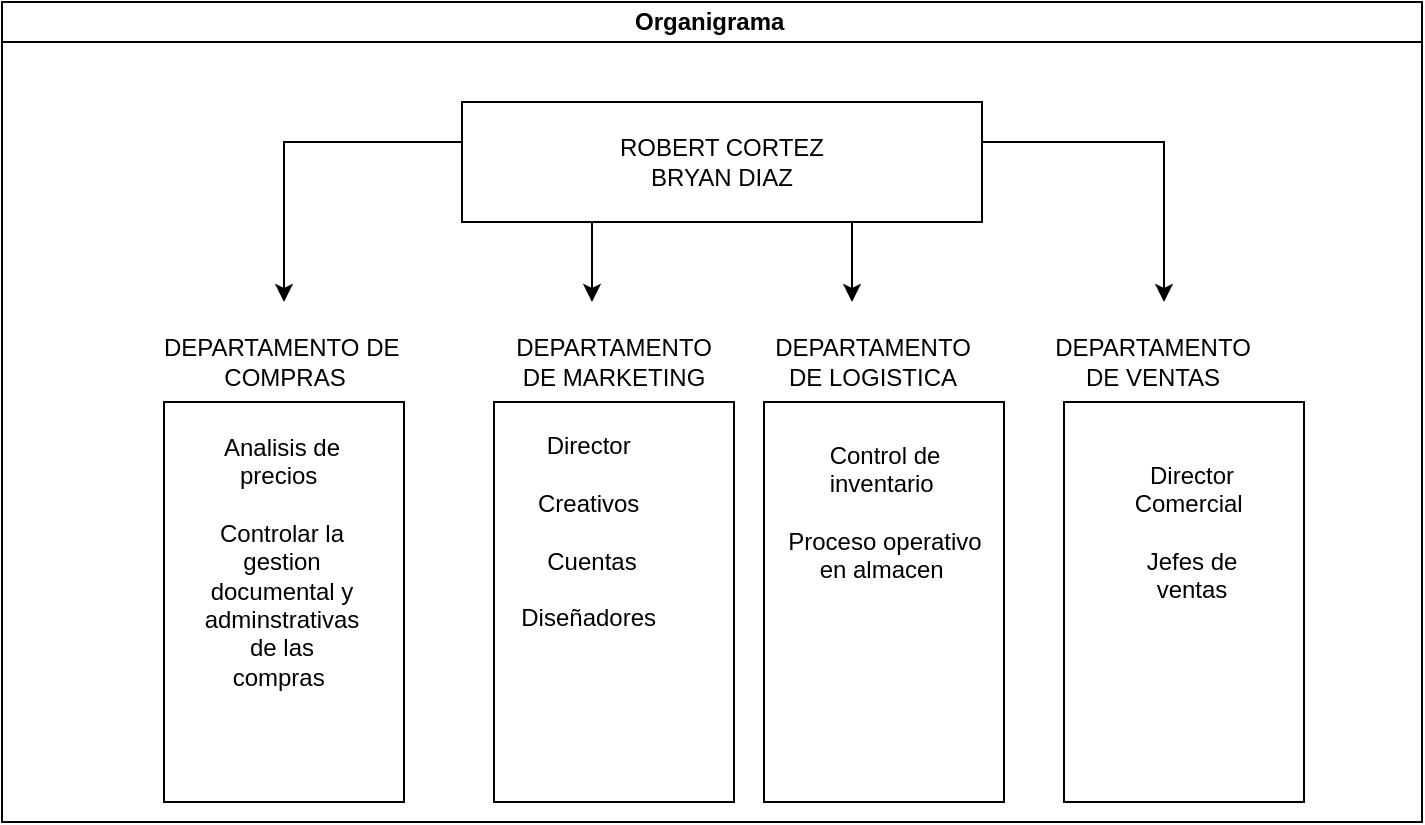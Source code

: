 <mxfile version="13.10.1" type="device"><diagram id="prtHgNgQTEPvFCAcTncT" name="Page-1"><mxGraphModel dx="1422" dy="794" grid="1" gridSize="10" guides="1" tooltips="1" connect="1" arrows="1" fold="1" page="1" pageScale="1" pageWidth="827" pageHeight="1169" math="0" shadow="0"><root><mxCell id="0"/><mxCell id="1" parent="0"/><mxCell id="dNxyNK7c78bLwvsdeMH5-11" value="Organigrama&amp;nbsp;" style="swimlane;html=1;startSize=20;horizontal=1;containerType=tree;glass=0;" parent="1" vertex="1"><mxGeometry x="59" y="130" width="710" height="410" as="geometry"/></mxCell><mxCell id="pfbq3ybq2FQLKrUCPqya-9" value="ROBERT CORTEZ&lt;br&gt;BRYAN DIAZ" style="rounded=0;whiteSpace=wrap;html=1;" vertex="1" parent="dNxyNK7c78bLwvsdeMH5-11"><mxGeometry x="230" y="50" width="260" height="60" as="geometry"/></mxCell><mxCell id="pfbq3ybq2FQLKrUCPqya-14" value="DEPARTAMENTO DE&amp;nbsp;&lt;br&gt;COMPRAS" style="text;html=1;align=center;verticalAlign=middle;resizable=0;points=[];autosize=1;" vertex="1" parent="dNxyNK7c78bLwvsdeMH5-11"><mxGeometry x="71" y="165" width="140" height="30" as="geometry"/></mxCell><mxCell id="pfbq3ybq2FQLKrUCPqya-16" value="DEPARTAMENTO DE MARKETING" style="text;html=1;strokeColor=none;fillColor=none;align=center;verticalAlign=middle;whiteSpace=wrap;rounded=0;" vertex="1" parent="dNxyNK7c78bLwvsdeMH5-11"><mxGeometry x="261" y="170" width="90" height="20" as="geometry"/></mxCell><mxCell id="pfbq3ybq2FQLKrUCPqya-17" value="DEPARTAMENTO DE VENTAS" style="text;html=1;strokeColor=none;fillColor=none;align=center;verticalAlign=middle;whiteSpace=wrap;rounded=0;" vertex="1" parent="dNxyNK7c78bLwvsdeMH5-11"><mxGeometry x="531" y="170" width="89" height="20" as="geometry"/></mxCell><mxCell id="pfbq3ybq2FQLKrUCPqya-25" value="DEPARTAMENTO DE LOGISTICA" style="text;html=1;strokeColor=none;fillColor=none;align=center;verticalAlign=middle;whiteSpace=wrap;rounded=0;" vertex="1" parent="dNxyNK7c78bLwvsdeMH5-11"><mxGeometry x="401" y="170" width="69" height="20" as="geometry"/></mxCell><mxCell id="pfbq3ybq2FQLKrUCPqya-32" value="" style="verticalLabelPosition=bottom;verticalAlign=top;html=1;shape=mxgraph.basic.rect;fillColor2=none;strokeWidth=1;size=20;indent=5;" vertex="1" parent="dNxyNK7c78bLwvsdeMH5-11"><mxGeometry x="81" y="200" width="120" height="200" as="geometry"/></mxCell><mxCell id="pfbq3ybq2FQLKrUCPqya-33" value="" style="verticalLabelPosition=bottom;verticalAlign=top;html=1;shape=mxgraph.basic.rect;fillColor2=none;strokeWidth=1;size=20;indent=5;" vertex="1" parent="dNxyNK7c78bLwvsdeMH5-11"><mxGeometry x="246" y="200" width="120" height="200" as="geometry"/></mxCell><mxCell id="pfbq3ybq2FQLKrUCPqya-34" value="" style="verticalLabelPosition=bottom;verticalAlign=top;html=1;shape=mxgraph.basic.rect;fillColor2=none;strokeWidth=1;size=20;indent=5;" vertex="1" parent="dNxyNK7c78bLwvsdeMH5-11"><mxGeometry x="381" y="200" width="120" height="200" as="geometry"/></mxCell><mxCell id="pfbq3ybq2FQLKrUCPqya-35" value="" style="verticalLabelPosition=bottom;verticalAlign=top;html=1;shape=mxgraph.basic.rect;fillColor2=none;strokeWidth=1;size=20;indent=5;" vertex="1" parent="dNxyNK7c78bLwvsdeMH5-11"><mxGeometry x="531" y="200" width="120" height="200" as="geometry"/></mxCell><mxCell id="pfbq3ybq2FQLKrUCPqya-36" value="Control de inventario&amp;nbsp;&lt;br&gt;&lt;br&gt;Proceso operativo en almacen&amp;nbsp;" style="text;html=1;strokeColor=none;fillColor=none;align=center;verticalAlign=middle;whiteSpace=wrap;rounded=0;" vertex="1" parent="dNxyNK7c78bLwvsdeMH5-11"><mxGeometry x="388.75" y="210" width="104.5" height="90" as="geometry"/></mxCell><mxCell id="pfbq3ybq2FQLKrUCPqya-40" value="Analisis de precios&amp;nbsp;&lt;br&gt;&lt;br&gt;Controlar la gestion documental y adminstrativas de las compras&amp;nbsp;" style="text;html=1;strokeColor=none;fillColor=none;align=center;verticalAlign=middle;whiteSpace=wrap;rounded=0;" vertex="1" parent="dNxyNK7c78bLwvsdeMH5-11"><mxGeometry x="100" y="210" width="80" height="140" as="geometry"/></mxCell><mxCell id="pfbq3ybq2FQLKrUCPqya-42" value="Director&amp;nbsp;&lt;br&gt;&lt;br&gt;Creativos&amp;nbsp;&lt;br&gt;&lt;br&gt;Cuentas&lt;br&gt;&lt;br&gt;Diseñadores&amp;nbsp;" style="text;html=1;strokeColor=none;fillColor=none;align=center;verticalAlign=middle;whiteSpace=wrap;rounded=0;" vertex="1" parent="dNxyNK7c78bLwvsdeMH5-11"><mxGeometry x="275" y="220" width="40" height="90" as="geometry"/></mxCell><mxCell id="pfbq3ybq2FQLKrUCPqya-43" value="Director Comercial&amp;nbsp;&lt;br&gt;&lt;br&gt;Jefes de ventas&lt;br&gt;" style="text;html=1;strokeColor=none;fillColor=none;align=center;verticalAlign=middle;whiteSpace=wrap;rounded=0;" vertex="1" parent="dNxyNK7c78bLwvsdeMH5-11"><mxGeometry x="570" y="225" width="50" height="80" as="geometry"/></mxCell><mxCell id="pfbq3ybq2FQLKrUCPqya-44" style="edgeStyle=orthogonalEdgeStyle;rounded=0;orthogonalLoop=1;jettySize=auto;html=1;exitX=0.5;exitY=1;exitDx=0;exitDy=0;" edge="1" parent="dNxyNK7c78bLwvsdeMH5-11" source="pfbq3ybq2FQLKrUCPqya-43" target="pfbq3ybq2FQLKrUCPqya-43"><mxGeometry relative="1" as="geometry"/></mxCell><mxCell id="pfbq3ybq2FQLKrUCPqya-12" style="edgeStyle=orthogonalEdgeStyle;rounded=0;orthogonalLoop=1;jettySize=auto;html=1;" edge="1" parent="1" source="pfbq3ybq2FQLKrUCPqya-9"><mxGeometry relative="1" as="geometry"><mxPoint x="200" y="280" as="targetPoint"/><Array as="points"><mxPoint x="200" y="200"/><mxPoint x="200" y="230"/></Array></mxGeometry></mxCell><mxCell id="pfbq3ybq2FQLKrUCPqya-13" style="edgeStyle=orthogonalEdgeStyle;rounded=0;orthogonalLoop=1;jettySize=auto;html=1;" edge="1" parent="1" source="pfbq3ybq2FQLKrUCPqya-9"><mxGeometry relative="1" as="geometry"><mxPoint x="640" y="280" as="targetPoint"/><Array as="points"><mxPoint x="640" y="200"/></Array></mxGeometry></mxCell><mxCell id="pfbq3ybq2FQLKrUCPqya-15" style="edgeStyle=orthogonalEdgeStyle;rounded=0;orthogonalLoop=1;jettySize=auto;html=1;exitX=0.25;exitY=1;exitDx=0;exitDy=0;" edge="1" parent="1" source="pfbq3ybq2FQLKrUCPqya-9"><mxGeometry relative="1" as="geometry"><mxPoint x="354" y="280" as="targetPoint"/><Array as="points"><mxPoint x="354" y="260"/><mxPoint x="354" y="260"/></Array></mxGeometry></mxCell><mxCell id="pfbq3ybq2FQLKrUCPqya-24" style="edgeStyle=orthogonalEdgeStyle;rounded=0;orthogonalLoop=1;jettySize=auto;html=1;exitX=0.75;exitY=1;exitDx=0;exitDy=0;" edge="1" parent="1" source="pfbq3ybq2FQLKrUCPqya-9"><mxGeometry relative="1" as="geometry"><mxPoint x="484" y="280" as="targetPoint"/></mxGeometry></mxCell></root></mxGraphModel></diagram></mxfile>